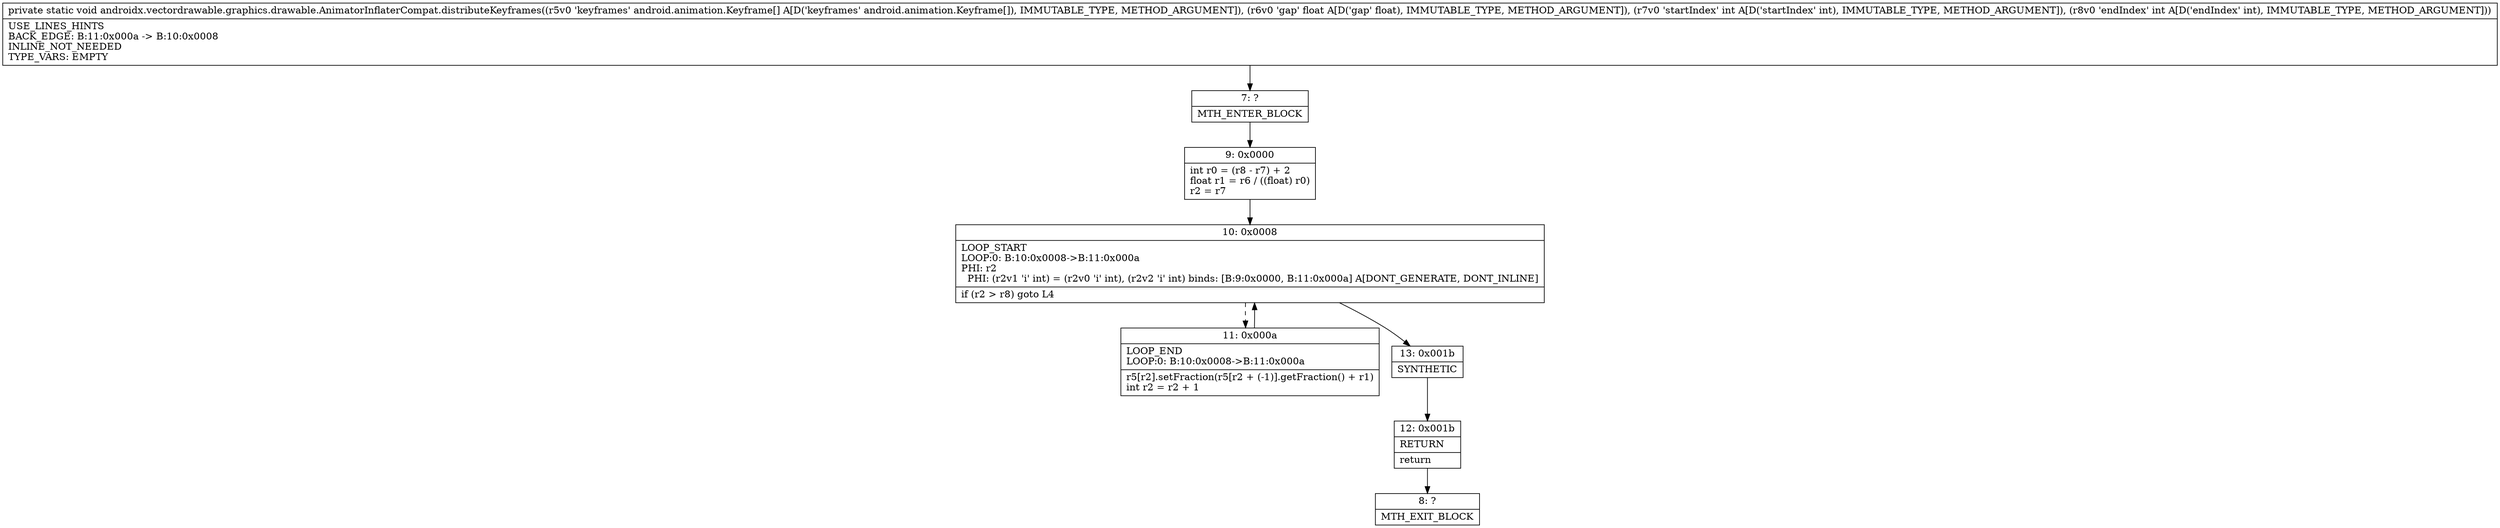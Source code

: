 digraph "CFG forandroidx.vectordrawable.graphics.drawable.AnimatorInflaterCompat.distributeKeyframes([Landroid\/animation\/Keyframe;FII)V" {
Node_7 [shape=record,label="{7\:\ ?|MTH_ENTER_BLOCK\l}"];
Node_9 [shape=record,label="{9\:\ 0x0000|int r0 = (r8 \- r7) + 2\lfloat r1 = r6 \/ ((float) r0)\lr2 = r7\l}"];
Node_10 [shape=record,label="{10\:\ 0x0008|LOOP_START\lLOOP:0: B:10:0x0008\-\>B:11:0x000a\lPHI: r2 \l  PHI: (r2v1 'i' int) = (r2v0 'i' int), (r2v2 'i' int) binds: [B:9:0x0000, B:11:0x000a] A[DONT_GENERATE, DONT_INLINE]\l|if (r2 \> r8) goto L4\l}"];
Node_11 [shape=record,label="{11\:\ 0x000a|LOOP_END\lLOOP:0: B:10:0x0008\-\>B:11:0x000a\l|r5[r2].setFraction(r5[r2 + (\-1)].getFraction() + r1)\lint r2 = r2 + 1\l}"];
Node_13 [shape=record,label="{13\:\ 0x001b|SYNTHETIC\l}"];
Node_12 [shape=record,label="{12\:\ 0x001b|RETURN\l|return\l}"];
Node_8 [shape=record,label="{8\:\ ?|MTH_EXIT_BLOCK\l}"];
MethodNode[shape=record,label="{private static void androidx.vectordrawable.graphics.drawable.AnimatorInflaterCompat.distributeKeyframes((r5v0 'keyframes' android.animation.Keyframe[] A[D('keyframes' android.animation.Keyframe[]), IMMUTABLE_TYPE, METHOD_ARGUMENT]), (r6v0 'gap' float A[D('gap' float), IMMUTABLE_TYPE, METHOD_ARGUMENT]), (r7v0 'startIndex' int A[D('startIndex' int), IMMUTABLE_TYPE, METHOD_ARGUMENT]), (r8v0 'endIndex' int A[D('endIndex' int), IMMUTABLE_TYPE, METHOD_ARGUMENT]))  | USE_LINES_HINTS\lBACK_EDGE: B:11:0x000a \-\> B:10:0x0008\lINLINE_NOT_NEEDED\lTYPE_VARS: EMPTY\l}"];
MethodNode -> Node_7;Node_7 -> Node_9;
Node_9 -> Node_10;
Node_10 -> Node_11[style=dashed];
Node_10 -> Node_13;
Node_11 -> Node_10;
Node_13 -> Node_12;
Node_12 -> Node_8;
}

